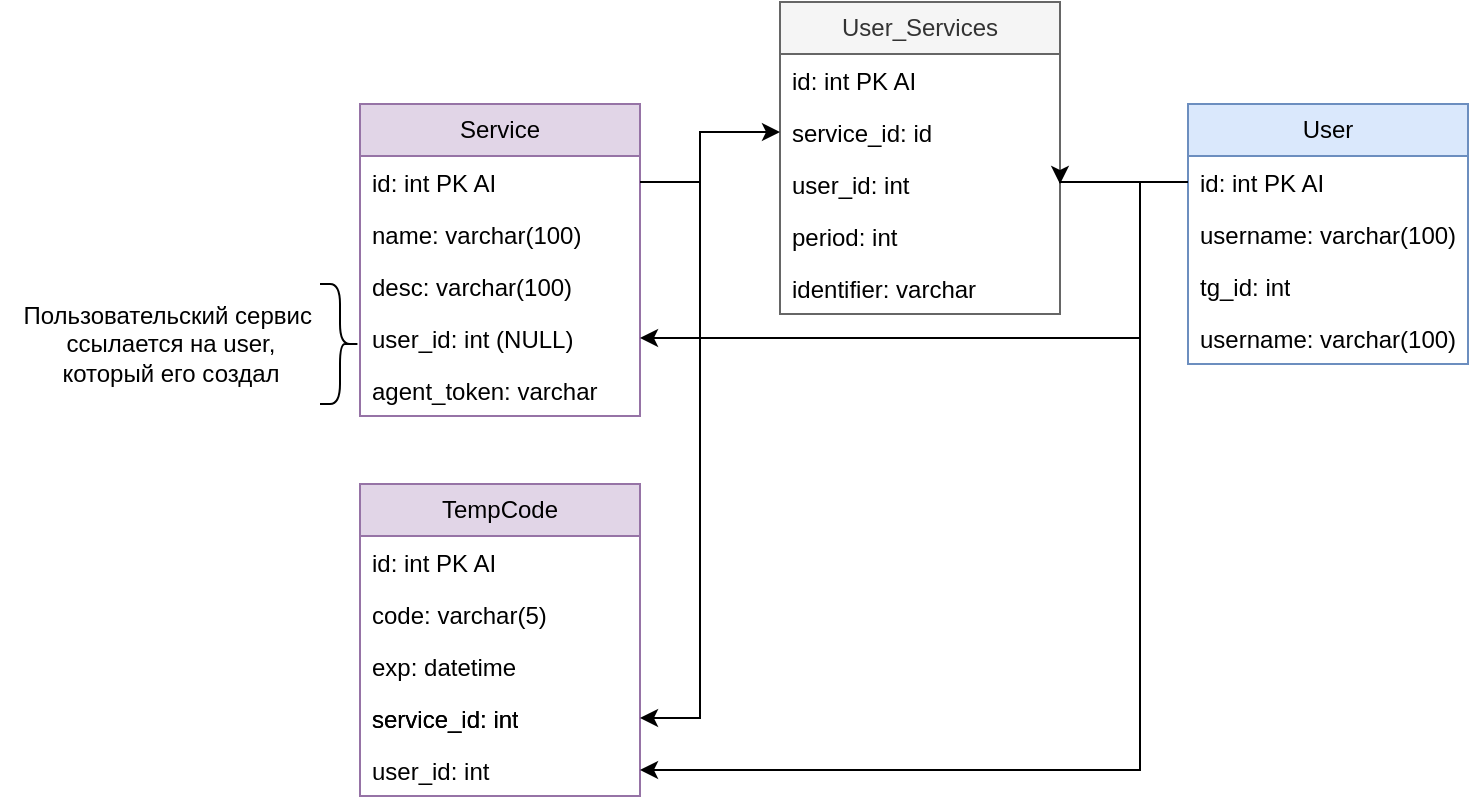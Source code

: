<mxfile version="16.5.1" type="device" pages="2"><diagram name="DB" id="PNXU-fOgEUNji56self5"><mxGraphModel dx="1929" dy="880" grid="1" gridSize="10" guides="1" tooltips="1" connect="1" arrows="1" fold="1" page="1" pageScale="1" pageWidth="827" pageHeight="1169" math="0" shadow="0"><root><mxCell id="0"/><mxCell id="1" parent="0"/><mxCell id="n_NUJyZ5mmnl74ECZZOq-1" value="Service" style="swimlane;fontStyle=0;childLayout=stackLayout;horizontal=1;startSize=26;fillColor=#e1d5e7;horizontalStack=0;resizeParent=1;resizeParentMax=0;resizeLast=0;collapsible=1;marginBottom=0;whiteSpace=wrap;html=1;strokeColor=#9673a6;" parent="1" vertex="1"><mxGeometry x="-620" y="141" width="140" height="156" as="geometry"/></mxCell><mxCell id="n_NUJyZ5mmnl74ECZZOq-2" value="id: int PK AI" style="text;strokeColor=none;fillColor=none;align=left;verticalAlign=top;spacingLeft=4;spacingRight=4;overflow=hidden;rotatable=0;points=[[0,0.5],[1,0.5]];portConstraint=eastwest;whiteSpace=wrap;html=1;" parent="n_NUJyZ5mmnl74ECZZOq-1" vertex="1"><mxGeometry y="26" width="140" height="26" as="geometry"/></mxCell><mxCell id="n_NUJyZ5mmnl74ECZZOq-3" value="name: varchar(100)" style="text;strokeColor=none;fillColor=none;align=left;verticalAlign=top;spacingLeft=4;spacingRight=4;overflow=hidden;rotatable=0;points=[[0,0.5],[1,0.5]];portConstraint=eastwest;whiteSpace=wrap;html=1;" parent="n_NUJyZ5mmnl74ECZZOq-1" vertex="1"><mxGeometry y="52" width="140" height="26" as="geometry"/></mxCell><mxCell id="n_NUJyZ5mmnl74ECZZOq-5" value="desc: varchar(100)" style="text;strokeColor=none;fillColor=none;align=left;verticalAlign=top;spacingLeft=4;spacingRight=4;overflow=hidden;rotatable=0;points=[[0,0.5],[1,0.5]];portConstraint=eastwest;whiteSpace=wrap;html=1;" parent="n_NUJyZ5mmnl74ECZZOq-1" vertex="1"><mxGeometry y="78" width="140" height="26" as="geometry"/></mxCell><mxCell id="n_NUJyZ5mmnl74ECZZOq-6" value="user_id: int (NULL)" style="text;strokeColor=none;fillColor=none;align=left;verticalAlign=top;spacingLeft=4;spacingRight=4;overflow=hidden;rotatable=0;points=[[0,0.5],[1,0.5]];portConstraint=eastwest;whiteSpace=wrap;html=1;" parent="n_NUJyZ5mmnl74ECZZOq-1" vertex="1"><mxGeometry y="104" width="140" height="26" as="geometry"/></mxCell><mxCell id="di73BtMwwukk9KnVjVAe-37" value="agent_token: varchar" style="text;strokeColor=none;fillColor=none;align=left;verticalAlign=top;spacingLeft=4;spacingRight=4;overflow=hidden;rotatable=0;points=[[0,0.5],[1,0.5]];portConstraint=eastwest;whiteSpace=wrap;html=1;" parent="n_NUJyZ5mmnl74ECZZOq-1" vertex="1"><mxGeometry y="130" width="140" height="26" as="geometry"/></mxCell><mxCell id="di73BtMwwukk9KnVjVAe-1" value="User" style="swimlane;fontStyle=0;childLayout=stackLayout;horizontal=1;startSize=26;fillColor=#dae8fc;horizontalStack=0;resizeParent=1;resizeParentMax=0;resizeLast=0;collapsible=1;marginBottom=0;whiteSpace=wrap;html=1;strokeColor=#6c8ebf;" parent="1" vertex="1"><mxGeometry x="-206" y="141" width="140" height="130" as="geometry"/></mxCell><mxCell id="di73BtMwwukk9KnVjVAe-2" value="id: int PK AI" style="text;strokeColor=none;fillColor=none;align=left;verticalAlign=top;spacingLeft=4;spacingRight=4;overflow=hidden;rotatable=0;points=[[0,0.5],[1,0.5]];portConstraint=eastwest;whiteSpace=wrap;html=1;" parent="di73BtMwwukk9KnVjVAe-1" vertex="1"><mxGeometry y="26" width="140" height="26" as="geometry"/></mxCell><mxCell id="di73BtMwwukk9KnVjVAe-3" value="username: varchar(100)" style="text;strokeColor=none;fillColor=none;align=left;verticalAlign=top;spacingLeft=4;spacingRight=4;overflow=hidden;rotatable=0;points=[[0,0.5],[1,0.5]];portConstraint=eastwest;whiteSpace=wrap;html=1;" parent="di73BtMwwukk9KnVjVAe-1" vertex="1"><mxGeometry y="52" width="140" height="26" as="geometry"/></mxCell><mxCell id="di73BtMwwukk9KnVjVAe-29" value="tg_id: int" style="text;strokeColor=none;fillColor=none;align=left;verticalAlign=top;spacingLeft=4;spacingRight=4;overflow=hidden;rotatable=0;points=[[0,0.5],[1,0.5]];portConstraint=eastwest;whiteSpace=wrap;html=1;" parent="di73BtMwwukk9KnVjVAe-1" vertex="1"><mxGeometry y="78" width="140" height="26" as="geometry"/></mxCell><mxCell id="di73BtMwwukk9KnVjVAe-30" value="username: varchar(100)" style="text;strokeColor=none;fillColor=none;align=left;verticalAlign=top;spacingLeft=4;spacingRight=4;overflow=hidden;rotatable=0;points=[[0,0.5],[1,0.5]];portConstraint=eastwest;whiteSpace=wrap;html=1;" parent="di73BtMwwukk9KnVjVAe-1" vertex="1"><mxGeometry y="104" width="140" height="26" as="geometry"/></mxCell><mxCell id="di73BtMwwukk9KnVjVAe-7" value="User_Services" style="swimlane;fontStyle=0;childLayout=stackLayout;horizontal=1;startSize=26;fillColor=#f5f5f5;horizontalStack=0;resizeParent=1;resizeParentMax=0;resizeLast=0;collapsible=1;marginBottom=0;whiteSpace=wrap;html=1;fontColor=#333333;strokeColor=#666666;" parent="1" vertex="1"><mxGeometry x="-410" y="90" width="140" height="156" as="geometry"/></mxCell><mxCell id="di73BtMwwukk9KnVjVAe-8" value="id: int PK AI" style="text;strokeColor=none;fillColor=none;align=left;verticalAlign=top;spacingLeft=4;spacingRight=4;overflow=hidden;rotatable=0;points=[[0,0.5],[1,0.5]];portConstraint=eastwest;whiteSpace=wrap;html=1;" parent="di73BtMwwukk9KnVjVAe-7" vertex="1"><mxGeometry y="26" width="140" height="26" as="geometry"/></mxCell><mxCell id="di73BtMwwukk9KnVjVAe-9" value="service_id: id" style="text;strokeColor=none;fillColor=none;align=left;verticalAlign=top;spacingLeft=4;spacingRight=4;overflow=hidden;rotatable=0;points=[[0,0.5],[1,0.5]];portConstraint=eastwest;whiteSpace=wrap;html=1;" parent="di73BtMwwukk9KnVjVAe-7" vertex="1"><mxGeometry y="52" width="140" height="26" as="geometry"/></mxCell><mxCell id="di73BtMwwukk9KnVjVAe-11" value="user_id: int" style="text;strokeColor=none;fillColor=none;align=left;verticalAlign=top;spacingLeft=4;spacingRight=4;overflow=hidden;rotatable=0;points=[[0,0.5],[1,0.5]];portConstraint=eastwest;whiteSpace=wrap;html=1;" parent="di73BtMwwukk9KnVjVAe-7" vertex="1"><mxGeometry y="78" width="140" height="26" as="geometry"/></mxCell><mxCell id="di73BtMwwukk9KnVjVAe-33" value="period: int" style="text;strokeColor=none;fillColor=none;align=left;verticalAlign=top;spacingLeft=4;spacingRight=4;overflow=hidden;rotatable=0;points=[[0,0.5],[1,0.5]];portConstraint=eastwest;whiteSpace=wrap;html=1;" parent="di73BtMwwukk9KnVjVAe-7" vertex="1"><mxGeometry y="104" width="140" height="26" as="geometry"/></mxCell><mxCell id="di73BtMwwukk9KnVjVAe-38" value="identifier: varchar" style="text;strokeColor=none;fillColor=none;align=left;verticalAlign=top;spacingLeft=4;spacingRight=4;overflow=hidden;rotatable=0;points=[[0,0.5],[1,0.5]];portConstraint=eastwest;whiteSpace=wrap;html=1;" parent="di73BtMwwukk9KnVjVAe-7" vertex="1"><mxGeometry y="130" width="140" height="26" as="geometry"/></mxCell><mxCell id="di73BtMwwukk9KnVjVAe-12" style="edgeStyle=orthogonalEdgeStyle;rounded=0;orthogonalLoop=1;jettySize=auto;html=1;exitX=0;exitY=0.5;exitDx=0;exitDy=0;entryX=1;entryY=0.5;entryDx=0;entryDy=0;" parent="1" source="di73BtMwwukk9KnVjVAe-2" target="di73BtMwwukk9KnVjVAe-11" edge="1"><mxGeometry relative="1" as="geometry"><Array as="points"><mxPoint x="-270" y="180"/></Array></mxGeometry></mxCell><mxCell id="di73BtMwwukk9KnVjVAe-14" style="edgeStyle=orthogonalEdgeStyle;rounded=0;orthogonalLoop=1;jettySize=auto;html=1;exitX=1;exitY=0.5;exitDx=0;exitDy=0;entryX=0;entryY=0.5;entryDx=0;entryDy=0;" parent="1" source="n_NUJyZ5mmnl74ECZZOq-2" target="di73BtMwwukk9KnVjVAe-9" edge="1"><mxGeometry relative="1" as="geometry"><Array as="points"><mxPoint x="-450" y="180"/><mxPoint x="-450" y="155"/></Array></mxGeometry></mxCell><mxCell id="di73BtMwwukk9KnVjVAe-15" style="edgeStyle=orthogonalEdgeStyle;rounded=0;orthogonalLoop=1;jettySize=auto;html=1;exitX=0;exitY=0.5;exitDx=0;exitDy=0;entryX=1;entryY=0.5;entryDx=0;entryDy=0;" parent="1" source="di73BtMwwukk9KnVjVAe-2" target="n_NUJyZ5mmnl74ECZZOq-6" edge="1"><mxGeometry relative="1" as="geometry"><Array as="points"><mxPoint x="-230" y="180"/><mxPoint x="-230" y="258"/></Array></mxGeometry></mxCell><mxCell id="di73BtMwwukk9KnVjVAe-16" value="Пользовательский сервис&amp;nbsp;&lt;br&gt;ссылается на user, &lt;br&gt;который его создал" style="text;html=1;align=center;verticalAlign=middle;resizable=0;points=[];autosize=1;strokeColor=none;fillColor=none;" parent="1" vertex="1"><mxGeometry x="-800" y="231" width="170" height="60" as="geometry"/></mxCell><mxCell id="di73BtMwwukk9KnVjVAe-18" value="" style="shape=curlyBracket;whiteSpace=wrap;html=1;rounded=1;flipH=1;labelPosition=right;verticalLabelPosition=middle;align=left;verticalAlign=middle;" parent="1" vertex="1"><mxGeometry x="-640" y="231" width="20" height="60" as="geometry"/></mxCell><mxCell id="di73BtMwwukk9KnVjVAe-19" value="TempCode" style="swimlane;fontStyle=0;childLayout=stackLayout;horizontal=1;startSize=26;fillColor=#e1d5e7;horizontalStack=0;resizeParent=1;resizeParentMax=0;resizeLast=0;collapsible=1;marginBottom=0;whiteSpace=wrap;html=1;strokeColor=#9673a6;" parent="1" vertex="1"><mxGeometry x="-620" y="331" width="140" height="156" as="geometry"/></mxCell><mxCell id="di73BtMwwukk9KnVjVAe-20" value="id: int PK AI" style="text;strokeColor=none;fillColor=none;align=left;verticalAlign=top;spacingLeft=4;spacingRight=4;overflow=hidden;rotatable=0;points=[[0,0.5],[1,0.5]];portConstraint=eastwest;whiteSpace=wrap;html=1;" parent="di73BtMwwukk9KnVjVAe-19" vertex="1"><mxGeometry y="26" width="140" height="26" as="geometry"/></mxCell><mxCell id="di73BtMwwukk9KnVjVAe-21" value="code: varchar(5)" style="text;strokeColor=none;fillColor=none;align=left;verticalAlign=top;spacingLeft=4;spacingRight=4;overflow=hidden;rotatable=0;points=[[0,0.5],[1,0.5]];portConstraint=eastwest;whiteSpace=wrap;html=1;" parent="di73BtMwwukk9KnVjVAe-19" vertex="1"><mxGeometry y="52" width="140" height="26" as="geometry"/></mxCell><mxCell id="di73BtMwwukk9KnVjVAe-22" value="exp: datetime" style="text;strokeColor=none;fillColor=none;align=left;verticalAlign=top;spacingLeft=4;spacingRight=4;overflow=hidden;rotatable=0;points=[[0,0.5],[1,0.5]];portConstraint=eastwest;whiteSpace=wrap;html=1;" parent="di73BtMwwukk9KnVjVAe-19" vertex="1"><mxGeometry y="78" width="140" height="26" as="geometry"/></mxCell><mxCell id="di73BtMwwukk9KnVjVAe-23" value="service_id: int" style="text;strokeColor=none;fillColor=none;align=left;verticalAlign=top;spacingLeft=4;spacingRight=4;overflow=hidden;rotatable=0;points=[[0,0.5],[1,0.5]];portConstraint=eastwest;whiteSpace=wrap;html=1;" parent="di73BtMwwukk9KnVjVAe-19" vertex="1"><mxGeometry y="104" width="140" height="26" as="geometry"/></mxCell><mxCell id="di73BtMwwukk9KnVjVAe-35" value="user_id: int" style="text;strokeColor=none;fillColor=none;align=left;verticalAlign=top;spacingLeft=4;spacingRight=4;overflow=hidden;rotatable=0;points=[[0,0.5],[1,0.5]];portConstraint=eastwest;whiteSpace=wrap;html=1;" parent="di73BtMwwukk9KnVjVAe-19" vertex="1"><mxGeometry y="130" width="140" height="26" as="geometry"/></mxCell><mxCell id="di73BtMwwukk9KnVjVAe-31" style="edgeStyle=orthogonalEdgeStyle;rounded=0;orthogonalLoop=1;jettySize=auto;html=1;exitX=1;exitY=0.5;exitDx=0;exitDy=0;entryX=1;entryY=0.5;entryDx=0;entryDy=0;" parent="1" source="n_NUJyZ5mmnl74ECZZOq-2" target="di73BtMwwukk9KnVjVAe-23" edge="1"><mxGeometry relative="1" as="geometry"><Array as="points"><mxPoint x="-450" y="180"/><mxPoint x="-450" y="448"/></Array></mxGeometry></mxCell><mxCell id="di73BtMwwukk9KnVjVAe-34" value="service_id: int" style="text;strokeColor=none;fillColor=none;align=left;verticalAlign=top;spacingLeft=4;spacingRight=4;overflow=hidden;rotatable=0;points=[[0,0.5],[1,0.5]];portConstraint=eastwest;whiteSpace=wrap;html=1;" parent="1" vertex="1"><mxGeometry x="-620" y="435" width="140" height="26" as="geometry"/></mxCell><mxCell id="di73BtMwwukk9KnVjVAe-36" style="edgeStyle=orthogonalEdgeStyle;rounded=0;orthogonalLoop=1;jettySize=auto;html=1;exitX=0;exitY=0.5;exitDx=0;exitDy=0;entryX=1;entryY=0.5;entryDx=0;entryDy=0;" parent="1" source="di73BtMwwukk9KnVjVAe-2" target="di73BtMwwukk9KnVjVAe-35" edge="1"><mxGeometry relative="1" as="geometry"><Array as="points"><mxPoint x="-230" y="180"/><mxPoint x="-230" y="474"/></Array></mxGeometry></mxCell></root></mxGraphModel></diagram><diagram id="Ub5FMRVoIs5shUYVoKEP" name="Страница 2"><mxGraphModel dx="1785" dy="689" grid="1" gridSize="10" guides="1" tooltips="1" connect="1" arrows="1" fold="1" page="1" pageScale="1" pageWidth="827" pageHeight="1169" math="0" shadow="0"><root><mxCell id="AUfAbRyZPVYMz74NTfJ3-0"/><mxCell id="AUfAbRyZPVYMz74NTfJ3-1" parent="AUfAbRyZPVYMz74NTfJ3-0"/><mxCell id="2MJfzrfArd-E8yeCpsAq-12" value="Agent" style="swimlane;fontStyle=0;childLayout=stackLayout;horizontal=1;startSize=26;fillColor=none;horizontalStack=0;resizeParent=1;resizeParentMax=0;resizeLast=0;collapsible=1;marginBottom=0;" vertex="1" parent="AUfAbRyZPVYMz74NTfJ3-1"><mxGeometry x="400" y="680" width="186" height="260" as="geometry"/></mxCell><mxCell id="2MJfzrfArd-E8yeCpsAq-13" value="+ generator: Generator" style="text;strokeColor=#82b366;fillColor=#d5e8d4;align=left;verticalAlign=top;spacingLeft=4;spacingRight=4;overflow=hidden;rotatable=0;points=[[0,0.5],[1,0.5]];portConstraint=eastwest;" vertex="1" parent="2MJfzrfArd-E8yeCpsAq-12"><mxGeometry y="26" width="186" height="26" as="geometry"/></mxCell><mxCell id="2MJfzrfArd-E8yeCpsAq-14" value="+ connector: Connector" style="text;strokeColor=#82b366;fillColor=#d5e8d4;align=left;verticalAlign=top;spacingLeft=4;spacingRight=4;overflow=hidden;rotatable=0;points=[[0,0.5],[1,0.5]];portConstraint=eastwest;" vertex="1" parent="2MJfzrfArd-E8yeCpsAq-12"><mxGeometry y="52" width="186" height="26" as="geometry"/></mxCell><mxCell id="2MJfzrfArd-E8yeCpsAq-15" value="- token: str" style="text;align=left;verticalAlign=top;spacingLeft=4;spacingRight=4;overflow=hidden;rotatable=0;points=[[0,0.5],[1,0.5]];portConstraint=eastwest;" vertex="1" parent="2MJfzrfArd-E8yeCpsAq-12"><mxGeometry y="78" width="186" height="26" as="geometry"/></mxCell><mxCell id="2MJfzrfArd-E8yeCpsAq-16" value="- old_secrets: list[Secret]" style="text;align=left;verticalAlign=top;spacingLeft=4;spacingRight=4;overflow=hidden;rotatable=0;points=[[0,0.5],[1,0.5]];portConstraint=eastwest;" vertex="1" parent="2MJfzrfArd-E8yeCpsAq-12"><mxGeometry y="104" width="186" height="26" as="geometry"/></mxCell><mxCell id="2MJfzrfArd-E8yeCpsAq-17" value="- new_secrets: list[SecretStatus]" style="text;align=left;verticalAlign=top;spacingLeft=4;spacingRight=4;overflow=hidden;rotatable=0;points=[[0,0.5],[1,0.5]];portConstraint=eastwest;" vertex="1" parent="2MJfzrfArd-E8yeCpsAq-12"><mxGeometry y="130" width="186" height="26" as="geometry"/></mxCell><mxCell id="2MJfzrfArd-E8yeCpsAq-18" value="+ start" style="text;strokeColor=#6c8ebf;fillColor=#dae8fc;align=left;verticalAlign=top;spacingLeft=4;spacingRight=4;overflow=hidden;rotatable=0;points=[[0,0.5],[1,0.5]];portConstraint=eastwest;" vertex="1" parent="2MJfzrfArd-E8yeCpsAq-12"><mxGeometry y="156" width="186" height="26" as="geometry"/></mxCell><mxCell id="2MJfzrfArd-E8yeCpsAq-19" value="+ get_refresh_list" style="text;strokeColor=#6c8ebf;fillColor=#dae8fc;align=left;verticalAlign=top;spacingLeft=4;spacingRight=4;overflow=hidden;rotatable=0;points=[[0,0.5],[1,0.5]];portConstraint=eastwest;" vertex="1" parent="2MJfzrfArd-E8yeCpsAq-12"><mxGeometry y="182" width="186" height="26" as="geometry"/></mxCell><mxCell id="2MJfzrfArd-E8yeCpsAq-20" value="+ regenerate_secrets" style="text;strokeColor=#6c8ebf;fillColor=#dae8fc;align=left;verticalAlign=top;spacingLeft=4;spacingRight=4;overflow=hidden;rotatable=0;points=[[0,0.5],[1,0.5]];portConstraint=eastwest;" vertex="1" parent="2MJfzrfArd-E8yeCpsAq-12"><mxGeometry y="208" width="186" height="26" as="geometry"/></mxCell><mxCell id="2MJfzrfArd-E8yeCpsAq-21" value="+ send_new_secrets" style="text;strokeColor=#6c8ebf;fillColor=#dae8fc;align=left;verticalAlign=top;spacingLeft=4;spacingRight=4;overflow=hidden;rotatable=0;points=[[0,0.5],[1,0.5]];portConstraint=eastwest;" vertex="1" parent="2MJfzrfArd-E8yeCpsAq-12"><mxGeometry y="234" width="186" height="26" as="geometry"/></mxCell><mxCell id="2MJfzrfArd-E8yeCpsAq-22" style="edgeStyle=orthogonalEdgeStyle;rounded=0;orthogonalLoop=1;jettySize=auto;html=1;entryX=0;entryY=0.5;entryDx=0;entryDy=0;exitX=0.5;exitY=0;exitDx=0;exitDy=0;" edge="1" source="2MJfzrfArd-E8yeCpsAq-23" parent="AUfAbRyZPVYMz74NTfJ3-1"><mxGeometry relative="1" as="geometry"><mxPoint x="664" y="953.0" as="targetPoint"/><Array as="points"><mxPoint x="640" y="953"/></Array></mxGeometry></mxCell><mxCell id="2MJfzrfArd-E8yeCpsAq-50" style="edgeStyle=orthogonalEdgeStyle;rounded=0;orthogonalLoop=1;jettySize=auto;html=1;exitX=0.5;exitY=0;exitDx=0;exitDy=0;entryX=1;entryY=0.5;entryDx=0;entryDy=0;startArrow=classic;startFill=1;" edge="1" parent="AUfAbRyZPVYMz74NTfJ3-1" source="2MJfzrfArd-E8yeCpsAq-23" target="2MJfzrfArd-E8yeCpsAq-46"><mxGeometry relative="1" as="geometry"/></mxCell><mxCell id="2MJfzrfArd-E8yeCpsAq-23" value="Secret" style="swimlane;fontStyle=0;childLayout=stackLayout;horizontal=1;startSize=26;fillColor=none;horizontalStack=0;resizeParent=1;resizeParentMax=0;resizeLast=0;collapsible=1;marginBottom=0;" vertex="1" parent="AUfAbRyZPVYMz74NTfJ3-1"><mxGeometry x="570" y="1080" width="140" height="104" as="geometry"/></mxCell><mxCell id="2MJfzrfArd-E8yeCpsAq-24" value="+ username: str" style="text;strokeColor=#82b366;fillColor=#d5e8d4;align=left;verticalAlign=top;spacingLeft=4;spacingRight=4;overflow=hidden;rotatable=0;points=[[0,0.5],[1,0.5]];portConstraint=eastwest;" vertex="1" parent="2MJfzrfArd-E8yeCpsAq-23"><mxGeometry y="26" width="140" height="26" as="geometry"/></mxCell><mxCell id="2MJfzrfArd-E8yeCpsAq-25" value="+ identifier: str" style="text;strokeColor=#82b366;fillColor=#d5e8d4;align=left;verticalAlign=top;spacingLeft=4;spacingRight=4;overflow=hidden;rotatable=0;points=[[0,0.5],[1,0.5]];portConstraint=eastwest;" vertex="1" parent="2MJfzrfArd-E8yeCpsAq-23"><mxGeometry y="52" width="140" height="26" as="geometry"/></mxCell><mxCell id="2MJfzrfArd-E8yeCpsAq-26" value="+ secret: str" style="text;strokeColor=#82b366;fillColor=#d5e8d4;align=left;verticalAlign=top;spacingLeft=4;spacingRight=4;overflow=hidden;rotatable=0;points=[[0,0.5],[1,0.5]];portConstraint=eastwest;" vertex="1" parent="2MJfzrfArd-E8yeCpsAq-23"><mxGeometry y="78" width="140" height="26" as="geometry"/></mxCell><mxCell id="2MJfzrfArd-E8yeCpsAq-27" style="edgeStyle=orthogonalEdgeStyle;rounded=0;orthogonalLoop=1;jettySize=auto;html=1;" edge="1" source="2MJfzrfArd-E8yeCpsAq-28" target="2MJfzrfArd-E8yeCpsAq-13" parent="AUfAbRyZPVYMz74NTfJ3-1"><mxGeometry relative="1" as="geometry"/></mxCell><mxCell id="2MJfzrfArd-E8yeCpsAq-28" value="Generator" style="swimlane;fontStyle=0;childLayout=stackLayout;horizontal=1;startSize=26;fillColor=none;horizontalStack=0;resizeParent=1;resizeParentMax=0;resizeLast=0;collapsible=1;marginBottom=0;" vertex="1" parent="AUfAbRyZPVYMz74NTfJ3-1"><mxGeometry x="664" y="914" width="140" height="52" as="geometry"/></mxCell><mxCell id="2MJfzrfArd-E8yeCpsAq-29" value="+ regenerate" style="text;strokeColor=#6c8ebf;fillColor=#dae8fc;align=left;verticalAlign=top;spacingLeft=4;spacingRight=4;overflow=hidden;rotatable=0;points=[[0,0.5],[1,0.5]];portConstraint=eastwest;" vertex="1" parent="2MJfzrfArd-E8yeCpsAq-28"><mxGeometry y="26" width="140" height="26" as="geometry"/></mxCell><mxCell id="2MJfzrfArd-E8yeCpsAq-31" value="GET /api/agent/service" style="edgeStyle=orthogonalEdgeStyle;rounded=0;orthogonalLoop=1;jettySize=auto;html=1;exitX=0;exitY=0.5;exitDx=0;exitDy=0;startArrow=classic;startFill=1;" edge="1" parent="AUfAbRyZPVYMz74NTfJ3-1"><mxGeometry relative="1" as="geometry"><mxPoint x="209" y="920" as="sourcePoint"/><mxPoint x="-50" y="920" as="targetPoint"/></mxGeometry></mxCell><mxCell id="2MJfzrfArd-E8yeCpsAq-32" value="POST /api/agent/service" style="edgeStyle=orthogonalEdgeStyle;rounded=0;orthogonalLoop=1;jettySize=auto;html=1;exitX=0;exitY=0.5;exitDx=0;exitDy=0;startArrow=classic;startFill=1;" edge="1" parent="AUfAbRyZPVYMz74NTfJ3-1"><mxGeometry relative="1" as="geometry"><mxPoint x="209" y="946.0" as="sourcePoint"/><mxPoint x="-50" y="946" as="targetPoint"/><Array as="points"><mxPoint x="-40" y="946"/><mxPoint x="-40" y="946"/></Array></mxGeometry></mxCell><mxCell id="2MJfzrfArd-E8yeCpsAq-33" style="edgeStyle=orthogonalEdgeStyle;rounded=0;orthogonalLoop=1;jettySize=auto;html=1;entryX=0;entryY=0.5;entryDx=0;entryDy=0;" edge="1" source="2MJfzrfArd-E8yeCpsAq-34" target="2MJfzrfArd-E8yeCpsAq-14" parent="AUfAbRyZPVYMz74NTfJ3-1"><mxGeometry relative="1" as="geometry"><Array as="points"><mxPoint x="280" y="745"/></Array></mxGeometry></mxCell><mxCell id="2MJfzrfArd-E8yeCpsAq-34" value="Connector" style="swimlane;fontStyle=0;childLayout=stackLayout;horizontal=1;startSize=26;fillColor=none;horizontalStack=0;resizeParent=1;resizeParentMax=0;resizeLast=0;collapsible=1;marginBottom=0;" vertex="1" parent="AUfAbRyZPVYMz74NTfJ3-1"><mxGeometry x="210" y="854" width="140" height="130" as="geometry"/></mxCell><mxCell id="2MJfzrfArd-E8yeCpsAq-35" value="- token: str" style="text;align=left;verticalAlign=top;spacingLeft=4;spacingRight=4;overflow=hidden;rotatable=0;points=[[0,0.5],[1,0.5]];portConstraint=eastwest;" vertex="1" parent="2MJfzrfArd-E8yeCpsAq-34"><mxGeometry y="26" width="140" height="26" as="geometry"/></mxCell><mxCell id="2MJfzrfArd-E8yeCpsAq-36" value="+ collect_users" style="text;strokeColor=#6c8ebf;fillColor=#dae8fc;align=left;verticalAlign=top;spacingLeft=4;spacingRight=4;overflow=hidden;rotatable=0;points=[[0,0.5],[1,0.5]];portConstraint=eastwest;" vertex="1" parent="2MJfzrfArd-E8yeCpsAq-34"><mxGeometry y="52" width="140" height="26" as="geometry"/></mxCell><mxCell id="2MJfzrfArd-E8yeCpsAq-37" value="+ send_secrets" style="text;strokeColor=#6c8ebf;fillColor=#dae8fc;align=left;verticalAlign=top;spacingLeft=4;spacingRight=4;overflow=hidden;rotatable=0;points=[[0,0.5],[1,0.5]];portConstraint=eastwest;" vertex="1" parent="2MJfzrfArd-E8yeCpsAq-34"><mxGeometry y="78" width="140" height="26" as="geometry"/></mxCell><mxCell id="2MJfzrfArd-E8yeCpsAq-40" value="+ send_status" style="text;strokeColor=#6c8ebf;fillColor=#dae8fc;align=left;verticalAlign=top;spacingLeft=4;spacingRight=4;overflow=hidden;rotatable=0;points=[[0,0.5],[1,0.5]];portConstraint=eastwest;" vertex="1" parent="2MJfzrfArd-E8yeCpsAq-34"><mxGeometry y="104" width="140" height="26" as="geometry"/></mxCell><mxCell id="2MJfzrfArd-E8yeCpsAq-38" value="ZABBIX" style="text;html=1;align=center;verticalAlign=middle;resizable=0;points=[];autosize=1;strokeColor=#b85450;fillColor=#f8cecc;" vertex="1" parent="AUfAbRyZPVYMz74NTfJ3-1"><mxGeometry x="463" y="610" width="60" height="20" as="geometry"/></mxCell><mxCell id="2MJfzrfArd-E8yeCpsAq-42" style="edgeStyle=orthogonalEdgeStyle;rounded=0;orthogonalLoop=1;jettySize=auto;html=1;exitX=0;exitY=0.5;exitDx=0;exitDy=0;startArrow=classic;startFill=1;" edge="1" parent="AUfAbRyZPVYMz74NTfJ3-1" source="2MJfzrfArd-E8yeCpsAq-40"><mxGeometry relative="1" as="geometry"><mxPoint x="-50" y="971" as="targetPoint"/></mxGeometry></mxCell><mxCell id="2MJfzrfArd-E8yeCpsAq-44" value="POST /api/agent/service/status" style="edgeLabel;html=1;align=center;verticalAlign=middle;resizable=0;points=[];" vertex="1" connectable="0" parent="2MJfzrfArd-E8yeCpsAq-42"><mxGeometry x="0.265" y="2" relative="1" as="geometry"><mxPoint x="34" y="-2" as="offset"/></mxGeometry></mxCell><mxCell id="2MJfzrfArd-E8yeCpsAq-45" value="SecretStatus" style="swimlane;fontStyle=0;childLayout=stackLayout;horizontal=1;startSize=26;fillColor=none;horizontalStack=0;resizeParent=1;resizeParentMax=0;resizeLast=0;collapsible=1;marginBottom=0;" vertex="1" parent="AUfAbRyZPVYMz74NTfJ3-1"><mxGeometry x="380" y="1010" width="140" height="104" as="geometry"/></mxCell><mxCell id="2MJfzrfArd-E8yeCpsAq-46" value="+ secret: Secret" style="text;strokeColor=#82b366;fillColor=#d5e8d4;align=left;verticalAlign=top;spacingLeft=4;spacingRight=4;overflow=hidden;rotatable=0;points=[[0,0.5],[1,0.5]];portConstraint=eastwest;" vertex="1" parent="2MJfzrfArd-E8yeCpsAq-45"><mxGeometry y="26" width="140" height="26" as="geometry"/></mxCell><mxCell id="2MJfzrfArd-E8yeCpsAq-47" value="+ ok: bool" style="text;strokeColor=#82b366;fillColor=#d5e8d4;align=left;verticalAlign=top;spacingLeft=4;spacingRight=4;overflow=hidden;rotatable=0;points=[[0,0.5],[1,0.5]];portConstraint=eastwest;" vertex="1" parent="2MJfzrfArd-E8yeCpsAq-45"><mxGeometry y="52" width="140" height="26" as="geometry"/></mxCell><mxCell id="2MJfzrfArd-E8yeCpsAq-48" value="+ errors: list[str]" style="text;strokeColor=#82b366;fillColor=#d5e8d4;align=left;verticalAlign=top;spacingLeft=4;spacingRight=4;overflow=hidden;rotatable=0;points=[[0,0.5],[1,0.5]];portConstraint=eastwest;" vertex="1" parent="2MJfzrfArd-E8yeCpsAq-45"><mxGeometry y="78" width="140" height="26" as="geometry"/></mxCell><mxCell id="2MJfzrfArd-E8yeCpsAq-51" style="edgeStyle=orthogonalEdgeStyle;rounded=0;orthogonalLoop=1;jettySize=auto;html=1;entryX=0.5;entryY=0;entryDx=0;entryDy=0;startArrow=none;startFill=0;" edge="1" parent="AUfAbRyZPVYMz74NTfJ3-1" source="2MJfzrfArd-E8yeCpsAq-17" target="2MJfzrfArd-E8yeCpsAq-45"><mxGeometry relative="1" as="geometry"><Array as="points"><mxPoint x="610" y="823"/><mxPoint x="610" y="970"/><mxPoint x="450" y="970"/></Array></mxGeometry></mxCell><mxCell id="2MJfzrfArd-E8yeCpsAq-52" value="Agent" style="swimlane;fontStyle=0;childLayout=stackLayout;horizontal=1;startSize=26;fillColor=none;horizontalStack=0;resizeParent=1;resizeParentMax=0;resizeLast=0;collapsible=1;marginBottom=0;" vertex="1" parent="AUfAbRyZPVYMz74NTfJ3-1"><mxGeometry x="394" y="10" width="186" height="260" as="geometry"/></mxCell><mxCell id="2MJfzrfArd-E8yeCpsAq-53" value="+ generator: Generator" style="text;strokeColor=#82b366;fillColor=#d5e8d4;align=left;verticalAlign=top;spacingLeft=4;spacingRight=4;overflow=hidden;rotatable=0;points=[[0,0.5],[1,0.5]];portConstraint=eastwest;" vertex="1" parent="2MJfzrfArd-E8yeCpsAq-52"><mxGeometry y="26" width="186" height="26" as="geometry"/></mxCell><mxCell id="2MJfzrfArd-E8yeCpsAq-54" value="+ connector: Connector" style="text;strokeColor=#82b366;fillColor=#d5e8d4;align=left;verticalAlign=top;spacingLeft=4;spacingRight=4;overflow=hidden;rotatable=0;points=[[0,0.5],[1,0.5]];portConstraint=eastwest;" vertex="1" parent="2MJfzrfArd-E8yeCpsAq-52"><mxGeometry y="52" width="186" height="26" as="geometry"/></mxCell><mxCell id="2MJfzrfArd-E8yeCpsAq-55" value="- token: str" style="text;align=left;verticalAlign=top;spacingLeft=4;spacingRight=4;overflow=hidden;rotatable=0;points=[[0,0.5],[1,0.5]];portConstraint=eastwest;" vertex="1" parent="2MJfzrfArd-E8yeCpsAq-52"><mxGeometry y="78" width="186" height="26" as="geometry"/></mxCell><mxCell id="2MJfzrfArd-E8yeCpsAq-56" value="- old_secrets: list[Secret]" style="text;align=left;verticalAlign=top;spacingLeft=4;spacingRight=4;overflow=hidden;rotatable=0;points=[[0,0.5],[1,0.5]];portConstraint=eastwest;" vertex="1" parent="2MJfzrfArd-E8yeCpsAq-52"><mxGeometry y="104" width="186" height="26" as="geometry"/></mxCell><mxCell id="2MJfzrfArd-E8yeCpsAq-57" value="- new_secrets: list[SecretStatus]" style="text;align=left;verticalAlign=top;spacingLeft=4;spacingRight=4;overflow=hidden;rotatable=0;points=[[0,0.5],[1,0.5]];portConstraint=eastwest;" vertex="1" parent="2MJfzrfArd-E8yeCpsAq-52"><mxGeometry y="130" width="186" height="26" as="geometry"/></mxCell><mxCell id="2MJfzrfArd-E8yeCpsAq-58" value="+ start" style="text;strokeColor=#6c8ebf;fillColor=#dae8fc;align=left;verticalAlign=top;spacingLeft=4;spacingRight=4;overflow=hidden;rotatable=0;points=[[0,0.5],[1,0.5]];portConstraint=eastwest;" vertex="1" parent="2MJfzrfArd-E8yeCpsAq-52"><mxGeometry y="156" width="186" height="26" as="geometry"/></mxCell><mxCell id="2MJfzrfArd-E8yeCpsAq-59" value="+ get_refresh_list" style="text;strokeColor=#6c8ebf;fillColor=#dae8fc;align=left;verticalAlign=top;spacingLeft=4;spacingRight=4;overflow=hidden;rotatable=0;points=[[0,0.5],[1,0.5]];portConstraint=eastwest;" vertex="1" parent="2MJfzrfArd-E8yeCpsAq-52"><mxGeometry y="182" width="186" height="26" as="geometry"/></mxCell><mxCell id="2MJfzrfArd-E8yeCpsAq-60" value="+ regenerate_secrets" style="text;strokeColor=#6c8ebf;fillColor=#dae8fc;align=left;verticalAlign=top;spacingLeft=4;spacingRight=4;overflow=hidden;rotatable=0;points=[[0,0.5],[1,0.5]];portConstraint=eastwest;" vertex="1" parent="2MJfzrfArd-E8yeCpsAq-52"><mxGeometry y="208" width="186" height="26" as="geometry"/></mxCell><mxCell id="2MJfzrfArd-E8yeCpsAq-61" value="+ send_new_secrets" style="text;strokeColor=#6c8ebf;fillColor=#dae8fc;align=left;verticalAlign=top;spacingLeft=4;spacingRight=4;overflow=hidden;rotatable=0;points=[[0,0.5],[1,0.5]];portConstraint=eastwest;" vertex="1" parent="2MJfzrfArd-E8yeCpsAq-52"><mxGeometry y="234" width="186" height="26" as="geometry"/></mxCell><mxCell id="2MJfzrfArd-E8yeCpsAq-62" style="edgeStyle=orthogonalEdgeStyle;rounded=0;orthogonalLoop=1;jettySize=auto;html=1;entryX=0;entryY=0.5;entryDx=0;entryDy=0;exitX=0.5;exitY=0;exitDx=0;exitDy=0;" edge="1" parent="AUfAbRyZPVYMz74NTfJ3-1" source="2MJfzrfArd-E8yeCpsAq-64"><mxGeometry relative="1" as="geometry"><mxPoint x="658" y="283" as="targetPoint"/><Array as="points"><mxPoint x="634" y="283"/></Array></mxGeometry></mxCell><mxCell id="2MJfzrfArd-E8yeCpsAq-63" style="edgeStyle=orthogonalEdgeStyle;rounded=0;orthogonalLoop=1;jettySize=auto;html=1;exitX=0.5;exitY=0;exitDx=0;exitDy=0;entryX=1;entryY=0.5;entryDx=0;entryDy=0;startArrow=classic;startFill=1;" edge="1" parent="AUfAbRyZPVYMz74NTfJ3-1" source="2MJfzrfArd-E8yeCpsAq-64" target="2MJfzrfArd-E8yeCpsAq-82"><mxGeometry relative="1" as="geometry"/></mxCell><mxCell id="2MJfzrfArd-E8yeCpsAq-64" value="Secret" style="swimlane;fontStyle=0;childLayout=stackLayout;horizontal=1;startSize=26;fillColor=none;horizontalStack=0;resizeParent=1;resizeParentMax=0;resizeLast=0;collapsible=1;marginBottom=0;" vertex="1" parent="AUfAbRyZPVYMz74NTfJ3-1"><mxGeometry x="564" y="410" width="140" height="104" as="geometry"/></mxCell><mxCell id="2MJfzrfArd-E8yeCpsAq-65" value="+ username: str" style="text;strokeColor=#82b366;fillColor=#d5e8d4;align=left;verticalAlign=top;spacingLeft=4;spacingRight=4;overflow=hidden;rotatable=0;points=[[0,0.5],[1,0.5]];portConstraint=eastwest;" vertex="1" parent="2MJfzrfArd-E8yeCpsAq-64"><mxGeometry y="26" width="140" height="26" as="geometry"/></mxCell><mxCell id="2MJfzrfArd-E8yeCpsAq-66" value="+ identifier: str" style="text;strokeColor=#82b366;fillColor=#d5e8d4;align=left;verticalAlign=top;spacingLeft=4;spacingRight=4;overflow=hidden;rotatable=0;points=[[0,0.5],[1,0.5]];portConstraint=eastwest;" vertex="1" parent="2MJfzrfArd-E8yeCpsAq-64"><mxGeometry y="52" width="140" height="26" as="geometry"/></mxCell><mxCell id="2MJfzrfArd-E8yeCpsAq-67" value="+ secret: str" style="text;strokeColor=#82b366;fillColor=#d5e8d4;align=left;verticalAlign=top;spacingLeft=4;spacingRight=4;overflow=hidden;rotatable=0;points=[[0,0.5],[1,0.5]];portConstraint=eastwest;" vertex="1" parent="2MJfzrfArd-E8yeCpsAq-64"><mxGeometry y="78" width="140" height="26" as="geometry"/></mxCell><mxCell id="2MJfzrfArd-E8yeCpsAq-68" style="edgeStyle=orthogonalEdgeStyle;rounded=0;orthogonalLoop=1;jettySize=auto;html=1;" edge="1" parent="AUfAbRyZPVYMz74NTfJ3-1" source="2MJfzrfArd-E8yeCpsAq-69" target="2MJfzrfArd-E8yeCpsAq-53"><mxGeometry relative="1" as="geometry"/></mxCell><mxCell id="2MJfzrfArd-E8yeCpsAq-69" value="Generator" style="swimlane;fontStyle=0;childLayout=stackLayout;horizontal=1;startSize=26;fillColor=none;horizontalStack=0;resizeParent=1;resizeParentMax=0;resizeLast=0;collapsible=1;marginBottom=0;" vertex="1" parent="AUfAbRyZPVYMz74NTfJ3-1"><mxGeometry x="658" y="244" width="140" height="52" as="geometry"/></mxCell><mxCell id="2MJfzrfArd-E8yeCpsAq-70" value="+ regenerate" style="text;strokeColor=#6c8ebf;fillColor=#dae8fc;align=left;verticalAlign=top;spacingLeft=4;spacingRight=4;overflow=hidden;rotatable=0;points=[[0,0.5],[1,0.5]];portConstraint=eastwest;" vertex="1" parent="2MJfzrfArd-E8yeCpsAq-69"><mxGeometry y="26" width="140" height="26" as="geometry"/></mxCell><mxCell id="2MJfzrfArd-E8yeCpsAq-71" value="GET /api/agent/service" style="edgeStyle=orthogonalEdgeStyle;rounded=0;orthogonalLoop=1;jettySize=auto;html=1;exitX=0;exitY=0.5;exitDx=0;exitDy=0;startArrow=classic;startFill=1;" edge="1" parent="AUfAbRyZPVYMz74NTfJ3-1"><mxGeometry relative="1" as="geometry"><mxPoint x="203" y="250" as="sourcePoint"/><mxPoint x="-50" y="250" as="targetPoint"/></mxGeometry></mxCell><mxCell id="2MJfzrfArd-E8yeCpsAq-72" value="POST /api/agent/service" style="edgeStyle=orthogonalEdgeStyle;rounded=0;orthogonalLoop=1;jettySize=auto;html=1;exitX=0;exitY=0.5;exitDx=0;exitDy=0;startArrow=classic;startFill=1;" edge="1" parent="AUfAbRyZPVYMz74NTfJ3-1"><mxGeometry relative="1" as="geometry"><mxPoint x="203" y="276" as="sourcePoint"/><mxPoint x="-50" y="276" as="targetPoint"/><Array as="points"><mxPoint x="-46" y="276"/><mxPoint x="-46" y="276"/></Array></mxGeometry></mxCell><mxCell id="2MJfzrfArd-E8yeCpsAq-73" style="edgeStyle=orthogonalEdgeStyle;rounded=0;orthogonalLoop=1;jettySize=auto;html=1;entryX=0;entryY=0.5;entryDx=0;entryDy=0;" edge="1" parent="AUfAbRyZPVYMz74NTfJ3-1" source="2MJfzrfArd-E8yeCpsAq-74" target="2MJfzrfArd-E8yeCpsAq-54"><mxGeometry relative="1" as="geometry"><Array as="points"><mxPoint x="274" y="75"/></Array></mxGeometry></mxCell><mxCell id="2MJfzrfArd-E8yeCpsAq-74" value="Connector" style="swimlane;fontStyle=0;childLayout=stackLayout;horizontal=1;startSize=26;fillColor=none;horizontalStack=0;resizeParent=1;resizeParentMax=0;resizeLast=0;collapsible=1;marginBottom=0;" vertex="1" parent="AUfAbRyZPVYMz74NTfJ3-1"><mxGeometry x="204" y="184" width="140" height="156" as="geometry"/></mxCell><mxCell id="2MJfzrfArd-E8yeCpsAq-75" value="- token: str" style="text;align=left;verticalAlign=top;spacingLeft=4;spacingRight=4;overflow=hidden;rotatable=0;points=[[0,0.5],[1,0.5]];portConstraint=eastwest;" vertex="1" parent="2MJfzrfArd-E8yeCpsAq-74"><mxGeometry y="26" width="140" height="26" as="geometry"/></mxCell><mxCell id="2MJfzrfArd-E8yeCpsAq-76" value="+ collect_users" style="text;strokeColor=#6c8ebf;fillColor=#dae8fc;align=left;verticalAlign=top;spacingLeft=4;spacingRight=4;overflow=hidden;rotatable=0;points=[[0,0.5],[1,0.5]];portConstraint=eastwest;" vertex="1" parent="2MJfzrfArd-E8yeCpsAq-74"><mxGeometry y="52" width="140" height="26" as="geometry"/></mxCell><mxCell id="2MJfzrfArd-E8yeCpsAq-77" value="+ send_secrets" style="text;strokeColor=#6c8ebf;fillColor=#dae8fc;align=left;verticalAlign=top;spacingLeft=4;spacingRight=4;overflow=hidden;rotatable=0;points=[[0,0.5],[1,0.5]];portConstraint=eastwest;" vertex="1" parent="2MJfzrfArd-E8yeCpsAq-74"><mxGeometry y="78" width="140" height="26" as="geometry"/></mxCell><mxCell id="2MJfzrfArd-E8yeCpsAq-78" value="+ send_status" style="text;strokeColor=#6c8ebf;fillColor=#dae8fc;align=left;verticalAlign=top;spacingLeft=4;spacingRight=4;overflow=hidden;rotatable=0;points=[[0,0.5],[1,0.5]];portConstraint=eastwest;" vertex="1" parent="2MJfzrfArd-E8yeCpsAq-74"><mxGeometry y="104" width="140" height="26" as="geometry"/></mxCell><mxCell id="2MJfzrfArd-E8yeCpsAq-88" value="+ check_connection" style="text;strokeColor=#6c8ebf;fillColor=#dae8fc;align=left;verticalAlign=top;spacingLeft=4;spacingRight=4;overflow=hidden;rotatable=0;points=[[0,0.5],[1,0.5]];portConstraint=eastwest;" vertex="1" parent="2MJfzrfArd-E8yeCpsAq-74"><mxGeometry y="130" width="140" height="26" as="geometry"/></mxCell><mxCell id="2MJfzrfArd-E8yeCpsAq-79" style="edgeStyle=orthogonalEdgeStyle;rounded=0;orthogonalLoop=1;jettySize=auto;html=1;exitX=0;exitY=0.5;exitDx=0;exitDy=0;startArrow=classic;startFill=1;" edge="1" parent="AUfAbRyZPVYMz74NTfJ3-1" source="2MJfzrfArd-E8yeCpsAq-78"><mxGeometry relative="1" as="geometry"><mxPoint x="-50" y="301" as="targetPoint"/></mxGeometry></mxCell><mxCell id="2MJfzrfArd-E8yeCpsAq-80" value="POST /api/agent/service/status" style="edgeLabel;html=1;align=center;verticalAlign=middle;resizable=0;points=[];" vertex="1" connectable="0" parent="2MJfzrfArd-E8yeCpsAq-79"><mxGeometry x="0.265" y="2" relative="1" as="geometry"><mxPoint x="34" y="-2" as="offset"/></mxGeometry></mxCell><mxCell id="2MJfzrfArd-E8yeCpsAq-81" value="SecretStatus" style="swimlane;fontStyle=0;childLayout=stackLayout;horizontal=1;startSize=26;fillColor=none;horizontalStack=0;resizeParent=1;resizeParentMax=0;resizeLast=0;collapsible=1;marginBottom=0;" vertex="1" parent="AUfAbRyZPVYMz74NTfJ3-1"><mxGeometry x="374" y="340" width="140" height="104" as="geometry"/></mxCell><mxCell id="2MJfzrfArd-E8yeCpsAq-82" value="+ secret: Secret" style="text;strokeColor=#82b366;fillColor=#d5e8d4;align=left;verticalAlign=top;spacingLeft=4;spacingRight=4;overflow=hidden;rotatable=0;points=[[0,0.5],[1,0.5]];portConstraint=eastwest;" vertex="1" parent="2MJfzrfArd-E8yeCpsAq-81"><mxGeometry y="26" width="140" height="26" as="geometry"/></mxCell><mxCell id="2MJfzrfArd-E8yeCpsAq-83" value="+ ok: bool" style="text;strokeColor=#82b366;fillColor=#d5e8d4;align=left;verticalAlign=top;spacingLeft=4;spacingRight=4;overflow=hidden;rotatable=0;points=[[0,0.5],[1,0.5]];portConstraint=eastwest;" vertex="1" parent="2MJfzrfArd-E8yeCpsAq-81"><mxGeometry y="52" width="140" height="26" as="geometry"/></mxCell><mxCell id="2MJfzrfArd-E8yeCpsAq-84" value="+ errors: list[str]" style="text;strokeColor=#82b366;fillColor=#d5e8d4;align=left;verticalAlign=top;spacingLeft=4;spacingRight=4;overflow=hidden;rotatable=0;points=[[0,0.5],[1,0.5]];portConstraint=eastwest;" vertex="1" parent="2MJfzrfArd-E8yeCpsAq-81"><mxGeometry y="78" width="140" height="26" as="geometry"/></mxCell><mxCell id="2MJfzrfArd-E8yeCpsAq-85" style="edgeStyle=orthogonalEdgeStyle;rounded=0;orthogonalLoop=1;jettySize=auto;html=1;entryX=0.5;entryY=0;entryDx=0;entryDy=0;startArrow=none;startFill=0;" edge="1" parent="AUfAbRyZPVYMz74NTfJ3-1" source="2MJfzrfArd-E8yeCpsAq-57" target="2MJfzrfArd-E8yeCpsAq-81"><mxGeometry relative="1" as="geometry"><Array as="points"><mxPoint x="604" y="153"/><mxPoint x="604" y="300"/><mxPoint x="444" y="300"/></Array></mxGeometry></mxCell><mxCell id="2MJfzrfArd-E8yeCpsAq-89" value="django&amp;nbsp;" style="rounded=1;whiteSpace=wrap;html=1;" vertex="1" parent="AUfAbRyZPVYMz74NTfJ3-1"><mxGeometry x="-160" y="236" width="104" height="104" as="geometry"/></mxCell><mxCell id="2MJfzrfArd-E8yeCpsAq-90" value="GET /api/agent/service/check" style="edgeStyle=orthogonalEdgeStyle;rounded=0;orthogonalLoop=1;jettySize=auto;html=1;exitX=0;exitY=0.5;exitDx=0;exitDy=0;startArrow=none;startFill=0;" edge="1" parent="AUfAbRyZPVYMz74NTfJ3-1" source="2MJfzrfArd-E8yeCpsAq-88"><mxGeometry relative="1" as="geometry"><mxPoint x="-50" y="327" as="targetPoint"/></mxGeometry></mxCell></root></mxGraphModel></diagram></mxfile>